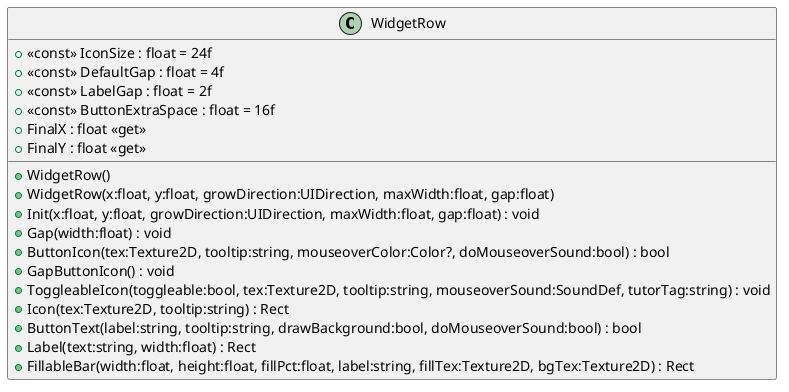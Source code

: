 @startuml
class WidgetRow {
    + <<const>> IconSize : float = 24f
    + <<const>> DefaultGap : float = 4f
    + <<const>> LabelGap : float = 2f
    + <<const>> ButtonExtraSpace : float = 16f
    + FinalX : float <<get>>
    + FinalY : float <<get>>
    + WidgetRow()
    + WidgetRow(x:float, y:float, growDirection:UIDirection, maxWidth:float, gap:float)
    + Init(x:float, y:float, growDirection:UIDirection, maxWidth:float, gap:float) : void
    + Gap(width:float) : void
    + ButtonIcon(tex:Texture2D, tooltip:string, mouseoverColor:Color?, doMouseoverSound:bool) : bool
    + GapButtonIcon() : void
    + ToggleableIcon(toggleable:bool, tex:Texture2D, tooltip:string, mouseoverSound:SoundDef, tutorTag:string) : void
    + Icon(tex:Texture2D, tooltip:string) : Rect
    + ButtonText(label:string, tooltip:string, drawBackground:bool, doMouseoverSound:bool) : bool
    + Label(text:string, width:float) : Rect
    + FillableBar(width:float, height:float, fillPct:float, label:string, fillTex:Texture2D, bgTex:Texture2D) : Rect
}
@enduml
